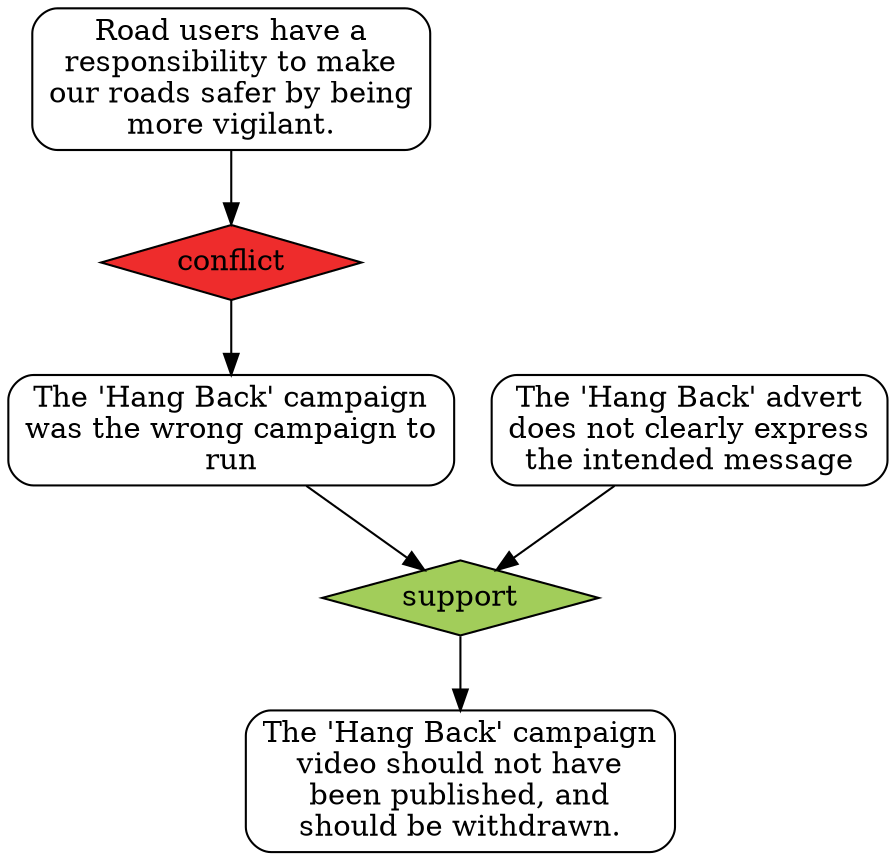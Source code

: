 digraph SADFace {node [style="filled"]"ae3f0c7f-9f69-4cab-9db3-3b9c46f56e09" [label="The 'Hang Back' campaign\nvideo should not have\nbeen published, and\nshould be withdrawn."] [shape=box, style=rounded];
"70447169-9264-41dc-b8e9-50523f8368c1" [label="support"] [colorscheme=X11, fillcolor=darkolivegreen3, shape=diamond];
"f129934f-53d2-49f6-8feb-9afaff9aabcf" [label="The 'Hang Back' campaign\nwas the wrong campaign to\nrun"] [shape=box, style=rounded];
"6cd219cc-3203-4602-88bd-d3639f86fb37" [label="The 'Hang Back' advert\ndoes not clearly express\nthe intended message"] [shape=box, style=rounded];
"45199aa0-1556-4b94-8940-3ba30aa08e38" [label="conflict"] [colorscheme=X11, fillcolor=firebrick2, shape=diamond];
"51775eb3-70c0-4d8e-95a5-b34ffba8a280" [label="Road users have a\nresponsibility to make\nour roads safer by being\nmore vigilant."] [shape=box, style=rounded];
"70447169-9264-41dc-b8e9-50523f8368c1" -> "ae3f0c7f-9f69-4cab-9db3-3b9c46f56e09";
"f129934f-53d2-49f6-8feb-9afaff9aabcf" -> "70447169-9264-41dc-b8e9-50523f8368c1";
"6cd219cc-3203-4602-88bd-d3639f86fb37" -> "70447169-9264-41dc-b8e9-50523f8368c1";
"45199aa0-1556-4b94-8940-3ba30aa08e38" -> "f129934f-53d2-49f6-8feb-9afaff9aabcf";
"51775eb3-70c0-4d8e-95a5-b34ffba8a280" -> "45199aa0-1556-4b94-8940-3ba30aa08e38";
}